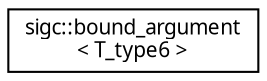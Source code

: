 digraph "Graphical Class Hierarchy"
{
  edge [fontname="Sans",fontsize="10",labelfontname="Sans",labelfontsize="10"];
  node [fontname="Sans",fontsize="10",shape=record];
  rankdir="LR";
  Node1 [label="sigc::bound_argument\l\< T_type6 \>",height=0.2,width=0.4,color="black", fillcolor="white", style="filled",URL="$classsigc_1_1bound__argument.html"];
}
